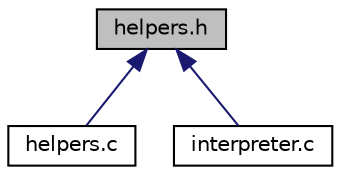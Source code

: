 digraph "helpers.h"
{
  edge [fontname="Helvetica",fontsize="10",labelfontname="Helvetica",labelfontsize="10"];
  node [fontname="Helvetica",fontsize="10",shape=record];
  Node1 [label="helpers.h",height=0.2,width=0.4,color="black", fillcolor="grey75", style="filled", fontcolor="black"];
  Node1 -> Node2 [dir="back",color="midnightblue",fontsize="10",style="solid",fontname="Helvetica"];
  Node2 [label="helpers.c",height=0.2,width=0.4,color="black", fillcolor="white", style="filled",URL="$helpers_8c.html",tooltip="Helpers  Funções de apoio para a execução do interpretador da JVM. "];
  Node1 -> Node3 [dir="back",color="midnightblue",fontsize="10",style="solid",fontname="Helvetica"];
  Node3 [label="interpreter.c",height=0.2,width=0.4,color="black", fillcolor="white", style="filled",URL="$interpreter_8c.html",tooltip="Implementação das instruções de execução da JVM.  Contém a implementação de todas as instruções da JV..."];
}
